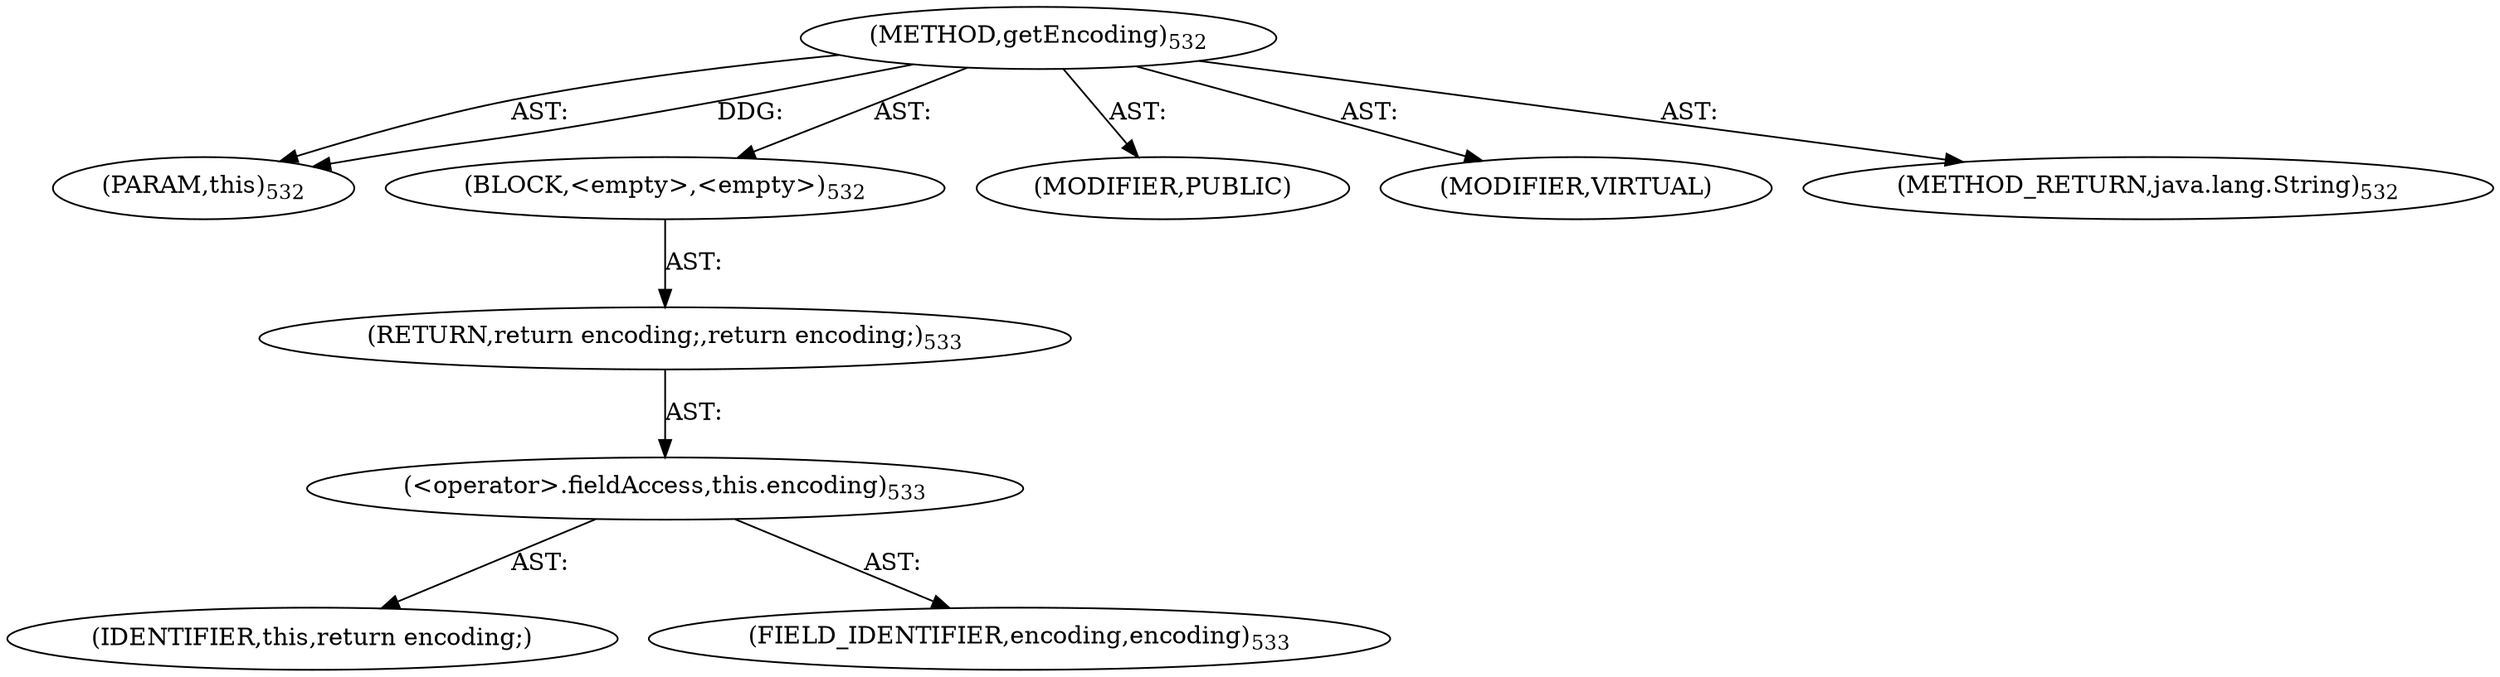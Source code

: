 digraph "getEncoding" {  
"111669149734" [label = <(METHOD,getEncoding)<SUB>532</SUB>> ]
"115964117066" [label = <(PARAM,this)<SUB>532</SUB>> ]
"25769803837" [label = <(BLOCK,&lt;empty&gt;,&lt;empty&gt;)<SUB>532</SUB>> ]
"146028888083" [label = <(RETURN,return encoding;,return encoding;)<SUB>533</SUB>> ]
"30064771257" [label = <(&lt;operator&gt;.fieldAccess,this.encoding)<SUB>533</SUB>> ]
"68719476896" [label = <(IDENTIFIER,this,return encoding;)> ]
"55834574935" [label = <(FIELD_IDENTIFIER,encoding,encoding)<SUB>533</SUB>> ]
"133143986281" [label = <(MODIFIER,PUBLIC)> ]
"133143986282" [label = <(MODIFIER,VIRTUAL)> ]
"128849018918" [label = <(METHOD_RETURN,java.lang.String)<SUB>532</SUB>> ]
  "111669149734" -> "115964117066"  [ label = "AST: "] 
  "111669149734" -> "25769803837"  [ label = "AST: "] 
  "111669149734" -> "133143986281"  [ label = "AST: "] 
  "111669149734" -> "133143986282"  [ label = "AST: "] 
  "111669149734" -> "128849018918"  [ label = "AST: "] 
  "25769803837" -> "146028888083"  [ label = "AST: "] 
  "146028888083" -> "30064771257"  [ label = "AST: "] 
  "30064771257" -> "68719476896"  [ label = "AST: "] 
  "30064771257" -> "55834574935"  [ label = "AST: "] 
  "111669149734" -> "115964117066"  [ label = "DDG: "] 
}
